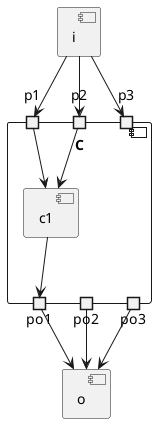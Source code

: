 @startuml
[i]
component C {
  portin p1
  portin p2
  portin p3
  portout po1
  portout po2
  portout po3
  component c1
}
[o]

i --> p1
i --> p2
i --> p3
p1 --> c1
p2 --> c1
po1 --> o
po2 --> o
po3 --> o
c1 --> po1
@enduml